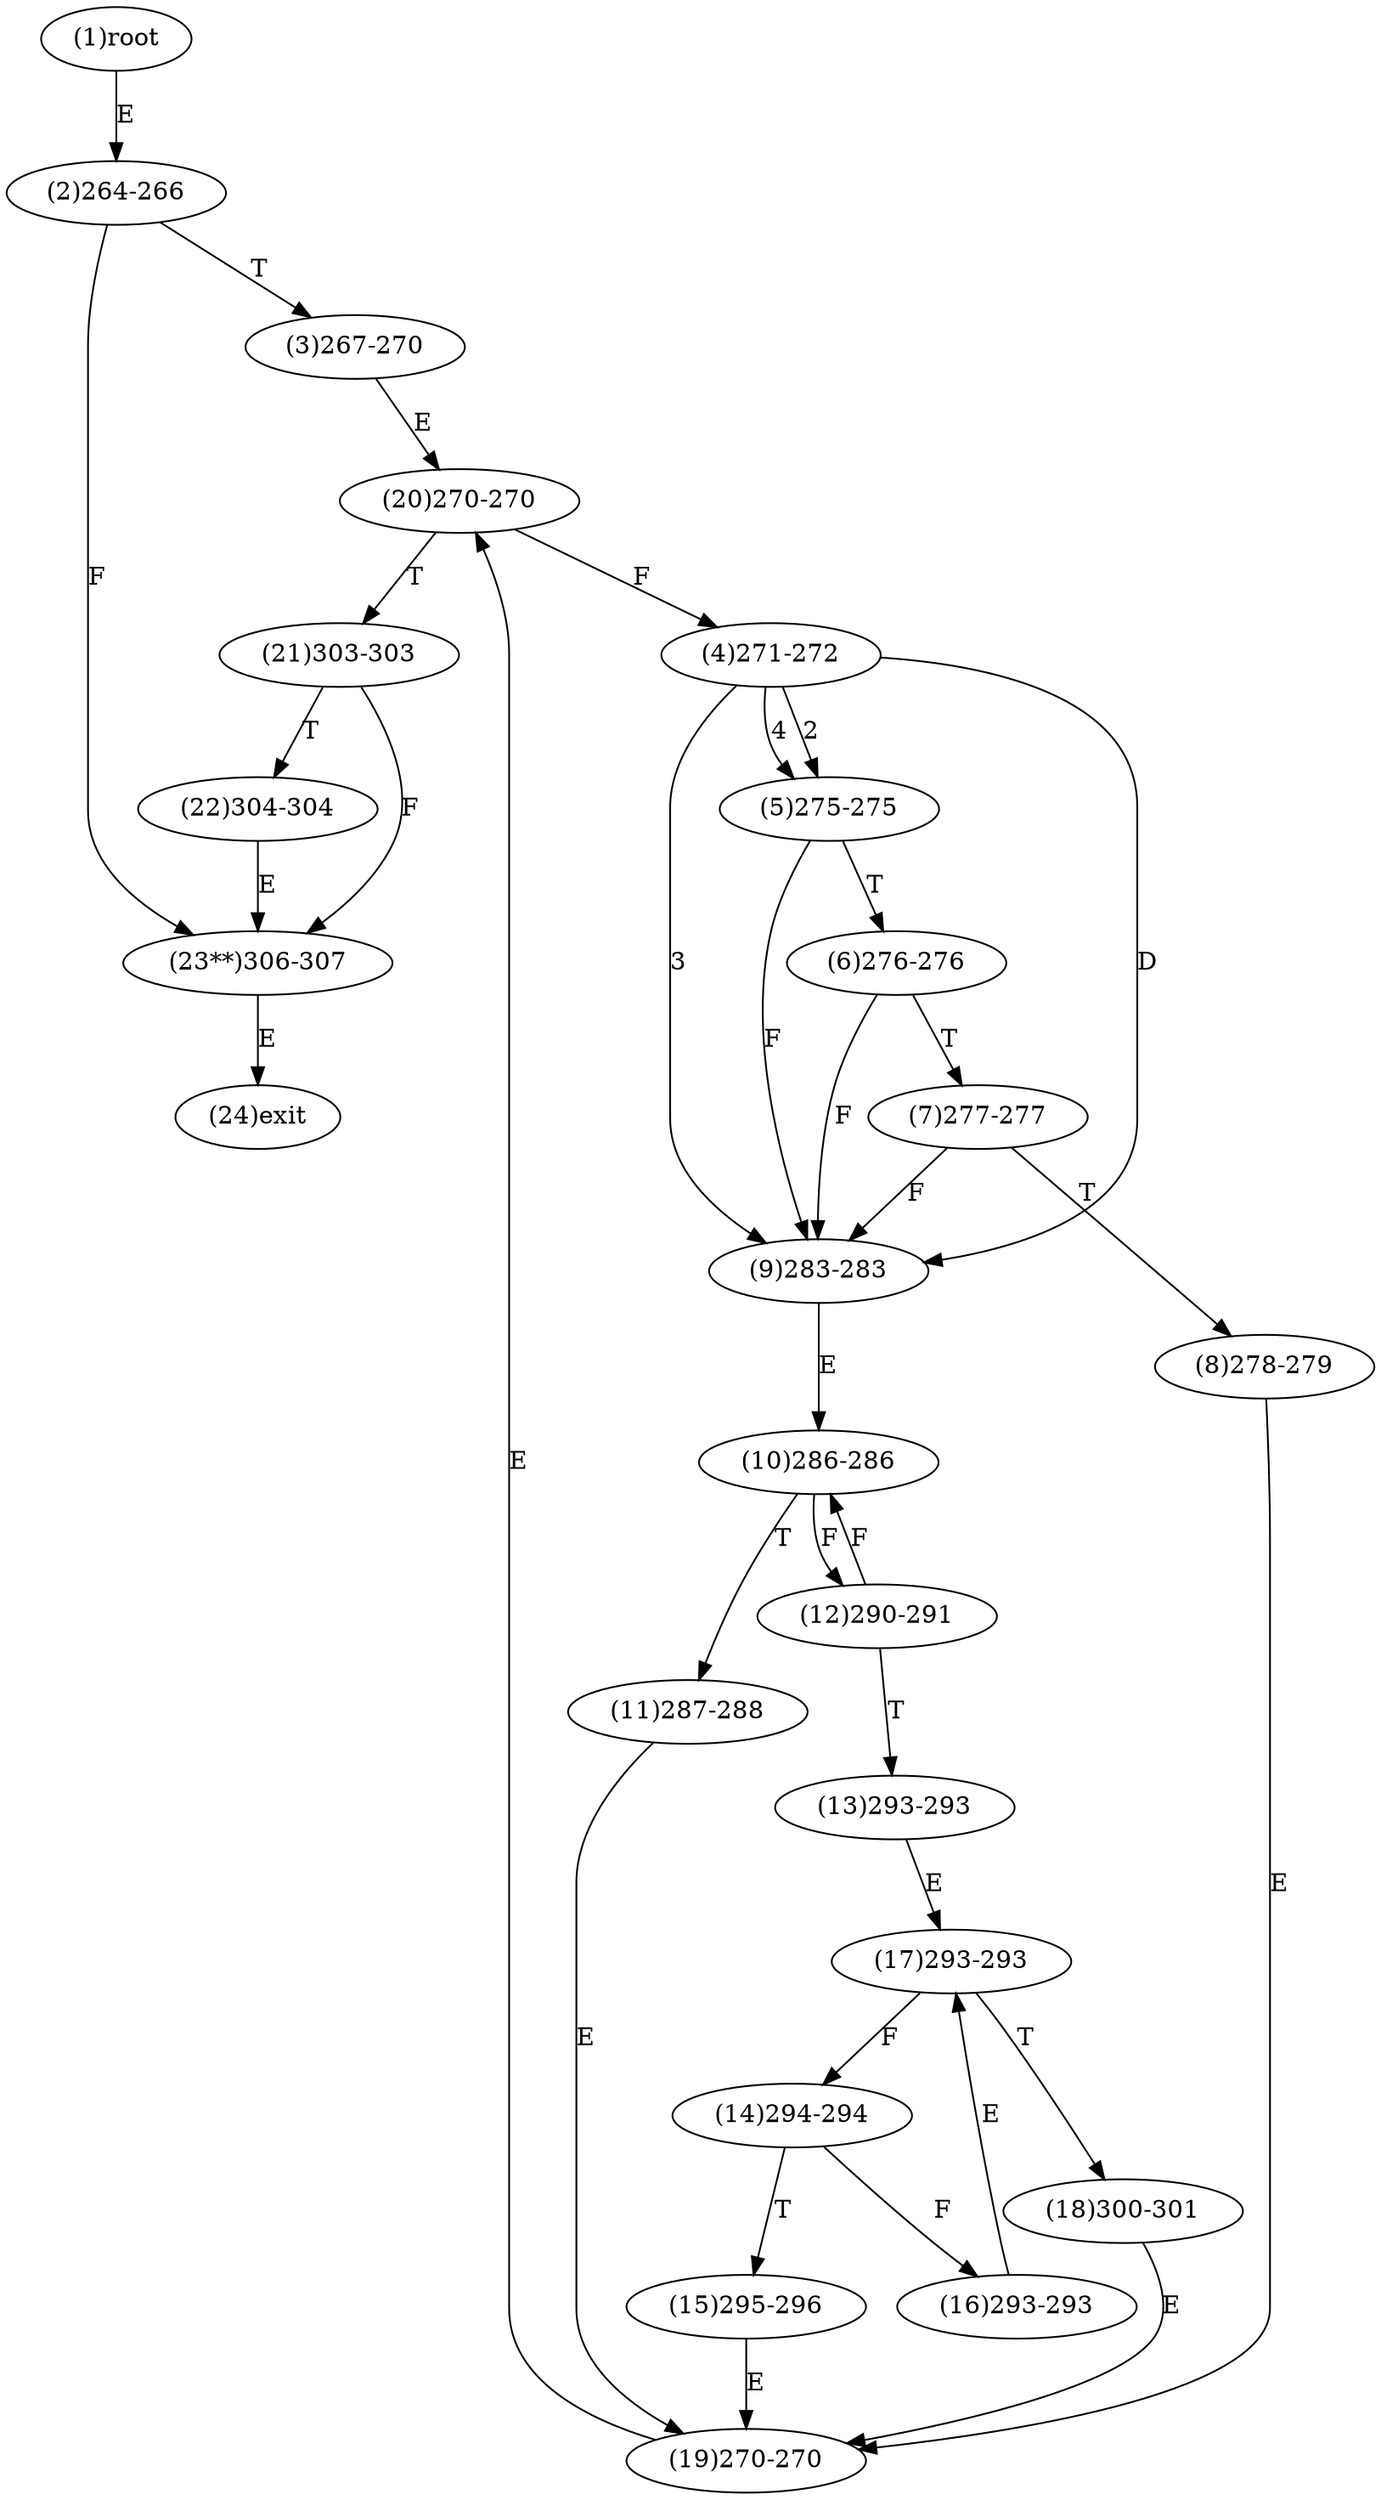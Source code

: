 digraph "" { 
1[ label="(1)root"];
2[ label="(2)264-266"];
3[ label="(3)267-270"];
4[ label="(4)271-272"];
5[ label="(5)275-275"];
6[ label="(6)276-276"];
7[ label="(7)277-277"];
8[ label="(8)278-279"];
9[ label="(9)283-283"];
10[ label="(10)286-286"];
11[ label="(11)287-288"];
12[ label="(12)290-291"];
13[ label="(13)293-293"];
14[ label="(14)294-294"];
15[ label="(15)295-296"];
17[ label="(17)293-293"];
16[ label="(16)293-293"];
19[ label="(19)270-270"];
18[ label="(18)300-301"];
21[ label="(21)303-303"];
20[ label="(20)270-270"];
23[ label="(23**)306-307"];
22[ label="(22)304-304"];
24[ label="(24)exit"];
1->2[ label="E"];
2->23[ label="F"];
2->3[ label="T"];
3->20[ label="E"];
4->5[ label="2"];
4->9[ label="3"];
4->5[ label="4"];
4->9[ label="D"];
5->9[ label="F"];
5->6[ label="T"];
6->9[ label="F"];
6->7[ label="T"];
7->9[ label="F"];
7->8[ label="T"];
8->19[ label="E"];
9->10[ label="E"];
10->12[ label="F"];
10->11[ label="T"];
11->19[ label="E"];
12->10[ label="F"];
12->13[ label="T"];
13->17[ label="E"];
14->16[ label="F"];
14->15[ label="T"];
15->19[ label="E"];
16->17[ label="E"];
17->14[ label="F"];
17->18[ label="T"];
18->19[ label="E"];
19->20[ label="E"];
20->4[ label="F"];
20->21[ label="T"];
21->23[ label="F"];
21->22[ label="T"];
22->23[ label="E"];
23->24[ label="E"];
}